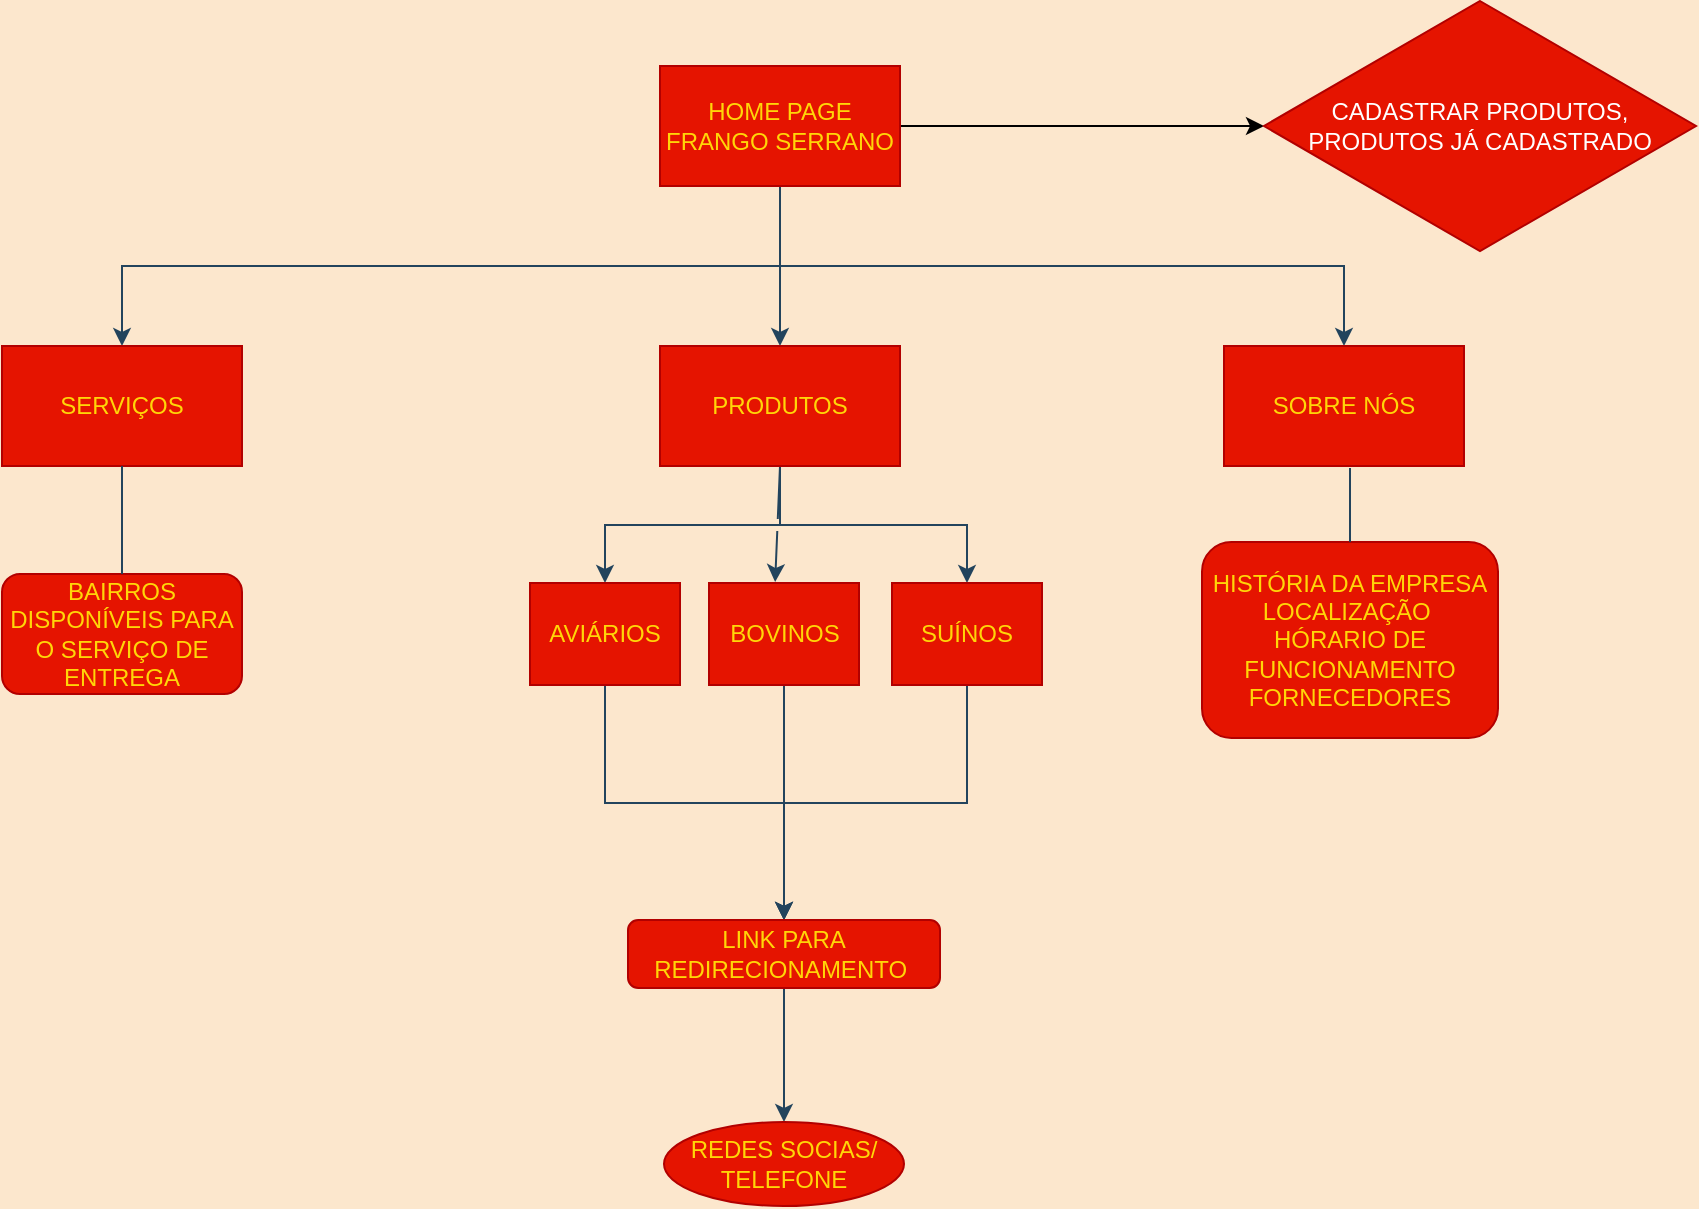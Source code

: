 <mxfile version="20.2.7" type="github"><diagram id="-HUmMel23xpcoHxmp4uh" name="Página-4"><mxGraphModel dx="1038" dy="617" grid="0" gridSize="10" guides="1" tooltips="1" connect="1" arrows="1" fold="1" page="1" pageScale="1" pageWidth="1169" pageHeight="827" background="#FCE7CD" math="0" shadow="0"><root><mxCell id="0"/><mxCell id="1" parent="0"/><mxCell id="0xzV7fThEJctc0XIujdz-1" style="edgeStyle=elbowEdgeStyle;rounded=0;jumpStyle=gap;orthogonalLoop=1;jettySize=auto;elbow=vertical;html=1;entryX=0.5;entryY=0;entryDx=0;entryDy=0;labelBackgroundColor=#FCE7CD;strokeColor=#23445D;" parent="1" source="QnffKCTw5WCzr_MRpf1b-3" target="QnffKCTw5WCzr_MRpf1b-6" edge="1"><mxGeometry relative="1" as="geometry"/></mxCell><mxCell id="0xzV7fThEJctc0XIujdz-3" style="edgeStyle=elbowEdgeStyle;rounded=0;jumpStyle=gap;orthogonalLoop=1;jettySize=auto;elbow=vertical;html=1;exitX=0.5;exitY=1;exitDx=0;exitDy=0;labelBackgroundColor=#FCE7CD;strokeColor=#23445D;" parent="1" source="QnffKCTw5WCzr_MRpf1b-3" target="QnffKCTw5WCzr_MRpf1b-7" edge="1"><mxGeometry relative="1" as="geometry"/></mxCell><mxCell id="0xzV7fThEJctc0XIujdz-4" style="edgeStyle=none;rounded=0;jumpStyle=gap;orthogonalLoop=1;jettySize=auto;html=1;exitX=0.5;exitY=1;exitDx=0;exitDy=0;entryX=0.5;entryY=0;entryDx=0;entryDy=0;elbow=vertical;labelBackgroundColor=#FCE7CD;strokeColor=#23445D;" parent="1" source="QnffKCTw5WCzr_MRpf1b-3" target="QnffKCTw5WCzr_MRpf1b-4" edge="1"><mxGeometry relative="1" as="geometry"/></mxCell><mxCell id="6VNjY1QE3KCqlpiP6bR6-2" value="" style="edgeStyle=orthogonalEdgeStyle;rounded=0;orthogonalLoop=1;jettySize=auto;html=1;" edge="1" parent="1" source="QnffKCTw5WCzr_MRpf1b-3" target="6VNjY1QE3KCqlpiP6bR6-1"><mxGeometry relative="1" as="geometry"/></mxCell><mxCell id="QnffKCTw5WCzr_MRpf1b-3" value="&lt;font color=&quot;#ffd608&quot;&gt;HOME PAGE FRANGO SERRANO&lt;/font&gt;" style="rounded=0;whiteSpace=wrap;html=1;strokeColor=#B20000;strokeWidth=1;fillColor=#e51400;fontColor=#ffffff;" parent="1" vertex="1"><mxGeometry x="408" y="49" width="120" height="60" as="geometry"/></mxCell><mxCell id="0xzV7fThEJctc0XIujdz-20" style="edgeStyle=elbowEdgeStyle;rounded=0;jumpStyle=gap;orthogonalLoop=1;jettySize=auto;elbow=vertical;html=1;exitX=0.5;exitY=1;exitDx=0;exitDy=0;entryX=0.5;entryY=0;entryDx=0;entryDy=0;labelBackgroundColor=#FCE7CD;strokeColor=#23445D;" parent="1" source="QnffKCTw5WCzr_MRpf1b-4" target="0xzV7fThEJctc0XIujdz-12" edge="1"><mxGeometry relative="1" as="geometry"/></mxCell><mxCell id="0xzV7fThEJctc0XIujdz-21" style="edgeStyle=elbowEdgeStyle;rounded=0;jumpStyle=gap;orthogonalLoop=1;jettySize=auto;elbow=vertical;html=1;exitX=0.5;exitY=1;exitDx=0;exitDy=0;labelBackgroundColor=#FCE7CD;strokeColor=#23445D;" parent="1" source="QnffKCTw5WCzr_MRpf1b-4" target="0xzV7fThEJctc0XIujdz-14" edge="1"><mxGeometry relative="1" as="geometry"/></mxCell><mxCell id="0xzV7fThEJctc0XIujdz-23" style="edgeStyle=none;rounded=0;jumpStyle=gap;orthogonalLoop=1;jettySize=auto;html=1;exitX=0.5;exitY=1;exitDx=0;exitDy=0;entryX=0.441;entryY=-0.01;entryDx=0;entryDy=0;entryPerimeter=0;elbow=vertical;labelBackgroundColor=#FCE7CD;strokeColor=#23445D;" parent="1" source="QnffKCTw5WCzr_MRpf1b-4" target="0xzV7fThEJctc0XIujdz-13" edge="1"><mxGeometry relative="1" as="geometry"/></mxCell><mxCell id="QnffKCTw5WCzr_MRpf1b-4" value="&lt;font color=&quot;#ffd608&quot;&gt;PRODUTOS&lt;/font&gt;" style="rounded=0;whiteSpace=wrap;html=1;strokeColor=#B20000;strokeWidth=1;fillColor=#e51400;fontColor=#ffffff;" parent="1" vertex="1"><mxGeometry x="408" y="189" width="120" height="60" as="geometry"/></mxCell><mxCell id="QnffKCTw5WCzr_MRpf1b-6" value="&lt;font color=&quot;#ffd608&quot;&gt;SERVIÇOS&lt;/font&gt;" style="rounded=0;whiteSpace=wrap;html=1;strokeColor=#B20000;strokeWidth=1;fillColor=#e51400;fontColor=#ffffff;" parent="1" vertex="1"><mxGeometry x="79" y="189" width="120" height="60" as="geometry"/></mxCell><mxCell id="QnffKCTw5WCzr_MRpf1b-7" value="&lt;font color=&quot;#ffd608&quot;&gt;SOBRE NÓS&lt;/font&gt;" style="rounded=0;whiteSpace=wrap;html=1;strokeColor=#B20000;strokeWidth=1;fillColor=#e51400;fontColor=#ffffff;" parent="1" vertex="1"><mxGeometry x="690" y="189" width="120" height="60" as="geometry"/></mxCell><mxCell id="0xzV7fThEJctc0XIujdz-7" value="&lt;font color=&quot;#ffd608&quot;&gt;BAIRROS DISPONÍVEIS PARA O SERVIÇO DE ENTREGA&lt;/font&gt;" style="rounded=1;whiteSpace=wrap;html=1;strokeColor=#B20000;strokeWidth=1;fillColor=#e51400;fontColor=#ffffff;" parent="1" vertex="1"><mxGeometry x="79" y="303" width="120" height="60" as="geometry"/></mxCell><mxCell id="0xzV7fThEJctc0XIujdz-9" value="" style="endArrow=none;html=1;rounded=0;elbow=vertical;jumpStyle=gap;exitX=0.5;exitY=0;exitDx=0;exitDy=0;entryX=0.5;entryY=1;entryDx=0;entryDy=0;labelBackgroundColor=#FCE7CD;strokeColor=#23445D;" parent="1" source="0xzV7fThEJctc0XIujdz-7" target="QnffKCTw5WCzr_MRpf1b-6" edge="1"><mxGeometry width="50" height="50" relative="1" as="geometry"><mxPoint x="215" y="299" as="sourcePoint"/><mxPoint x="261" y="247" as="targetPoint"/></mxGeometry></mxCell><mxCell id="n3jZjwb1sbhtCN2aumiD-15" style="edgeStyle=elbowEdgeStyle;rounded=0;jumpStyle=gap;orthogonalLoop=1;jettySize=auto;elbow=vertical;html=1;exitX=0.5;exitY=1;exitDx=0;exitDy=0;fontFamily=Helvetica;fontSize=12;labelBackgroundColor=#FCE7CD;strokeColor=#23445D;" parent="1" source="0xzV7fThEJctc0XIujdz-12" target="n3jZjwb1sbhtCN2aumiD-13" edge="1"><mxGeometry relative="1" as="geometry"/></mxCell><mxCell id="0xzV7fThEJctc0XIujdz-12" value="&lt;font color=&quot;#ffd608&quot;&gt;AVIÁRIOS&lt;/font&gt;" style="rounded=0;whiteSpace=wrap;html=1;strokeColor=#B20000;strokeWidth=1;fillColor=#e51400;fontColor=#ffffff;" parent="1" vertex="1"><mxGeometry x="343" y="307.5" width="75" height="51" as="geometry"/></mxCell><mxCell id="n3jZjwb1sbhtCN2aumiD-17" style="edgeStyle=elbowEdgeStyle;rounded=0;jumpStyle=gap;orthogonalLoop=1;jettySize=auto;elbow=vertical;html=1;exitX=0.5;exitY=1;exitDx=0;exitDy=0;entryX=0.5;entryY=0;entryDx=0;entryDy=0;fontFamily=Helvetica;fontSize=12;labelBackgroundColor=#FCE7CD;strokeColor=#23445D;" parent="1" source="0xzV7fThEJctc0XIujdz-13" target="n3jZjwb1sbhtCN2aumiD-13" edge="1"><mxGeometry relative="1" as="geometry"/></mxCell><mxCell id="0xzV7fThEJctc0XIujdz-13" value="&lt;font color=&quot;#ffd608&quot;&gt;BOVINOS&lt;/font&gt;" style="rounded=0;whiteSpace=wrap;html=1;strokeColor=#B20000;strokeWidth=1;fillColor=#e51400;fontColor=#ffffff;" parent="1" vertex="1"><mxGeometry x="432.5" y="307.5" width="75" height="51" as="geometry"/></mxCell><mxCell id="n3jZjwb1sbhtCN2aumiD-16" style="edgeStyle=elbowEdgeStyle;rounded=0;jumpStyle=gap;orthogonalLoop=1;jettySize=auto;elbow=vertical;html=1;exitX=0.5;exitY=1;exitDx=0;exitDy=0;fontFamily=Helvetica;fontSize=12;labelBackgroundColor=#FCE7CD;strokeColor=#23445D;" parent="1" source="0xzV7fThEJctc0XIujdz-14" target="n3jZjwb1sbhtCN2aumiD-13" edge="1"><mxGeometry relative="1" as="geometry"/></mxCell><mxCell id="0xzV7fThEJctc0XIujdz-14" value="&lt;font color=&quot;#ffd608&quot;&gt;SUÍNOS&lt;/font&gt;" style="rounded=0;whiteSpace=wrap;html=1;strokeColor=#B20000;strokeWidth=1;fillColor=#e51400;fontColor=#ffffff;" parent="1" vertex="1"><mxGeometry x="524" y="307.5" width="75" height="51" as="geometry"/></mxCell><mxCell id="0xzV7fThEJctc0XIujdz-15" style="edgeStyle=none;rounded=0;jumpStyle=gap;orthogonalLoop=1;jettySize=auto;html=1;exitX=1;exitY=1;exitDx=0;exitDy=0;elbow=vertical;labelBackgroundColor=#FCE7CD;strokeColor=#23445D;" parent="1" source="0xzV7fThEJctc0XIujdz-12" target="0xzV7fThEJctc0XIujdz-12" edge="1"><mxGeometry relative="1" as="geometry"/></mxCell><mxCell id="n3jZjwb1sbhtCN2aumiD-5" value="&lt;font color=&quot;#ffd608&quot;&gt;HISTÓRIA DA EMPRESA&lt;br&gt;LOCALIZAÇÃO&amp;nbsp;&lt;br&gt;HÓRARIO DE FUNCIONAMENTO&lt;br&gt;FORNECEDORES&lt;br&gt;&lt;/font&gt;" style="rounded=1;whiteSpace=wrap;html=1;strokeColor=#B20000;strokeWidth=1;fillColor=#e51400;fontColor=#ffffff;" parent="1" vertex="1"><mxGeometry x="679" y="287" width="148" height="98" as="geometry"/></mxCell><mxCell id="n3jZjwb1sbhtCN2aumiD-6" value="" style="endArrow=none;html=1;rounded=0;elbow=vertical;jumpStyle=gap;exitX=0.5;exitY=0;exitDx=0;exitDy=0;labelBackgroundColor=#FCE7CD;strokeColor=#23445D;" parent="1" source="n3jZjwb1sbhtCN2aumiD-5" edge="1"><mxGeometry width="50" height="50" relative="1" as="geometry"><mxPoint x="753" y="301" as="sourcePoint"/><mxPoint x="753" y="250" as="targetPoint"/></mxGeometry></mxCell><mxCell id="n3jZjwb1sbhtCN2aumiD-19" value="" style="edgeStyle=elbowEdgeStyle;rounded=0;jumpStyle=gap;orthogonalLoop=1;jettySize=auto;elbow=vertical;html=1;fontFamily=Helvetica;fontSize=12;labelBackgroundColor=#FCE7CD;strokeColor=#23445D;" parent="1" source="n3jZjwb1sbhtCN2aumiD-13" target="n3jZjwb1sbhtCN2aumiD-18" edge="1"><mxGeometry relative="1" as="geometry"/></mxCell><mxCell id="n3jZjwb1sbhtCN2aumiD-13" value="&lt;font color=&quot;#ffd608&quot;&gt;LINK PARA REDIRECIONAMENTO&amp;nbsp;&lt;/font&gt;" style="rounded=1;whiteSpace=wrap;html=1;fontFamily=Helvetica;fontSize=12;fontColor=#ffffff;strokeColor=#B20000;strokeWidth=1;fillColor=#e51400;" parent="1" vertex="1"><mxGeometry x="392" y="476" width="156" height="34" as="geometry"/></mxCell><mxCell id="n3jZjwb1sbhtCN2aumiD-18" value="&lt;font color=&quot;#ffd608&quot;&gt;REDES SOCIAS/ TELEFONE&lt;/font&gt;" style="ellipse;whiteSpace=wrap;html=1;strokeColor=#B20000;rounded=1;strokeWidth=1;fillColor=#e51400;fontColor=#ffffff;" parent="1" vertex="1"><mxGeometry x="410" y="577" width="120" height="42" as="geometry"/></mxCell><mxCell id="6VNjY1QE3KCqlpiP6bR6-1" value="CADASTRAR PRODUTOS, PRODUTOS JÁ CADASTRADO" style="rhombus;whiteSpace=wrap;html=1;fillColor=#e51400;strokeColor=#B20000;fontColor=#ffffff;rounded=0;strokeWidth=1;" vertex="1" parent="1"><mxGeometry x="710" y="16.5" width="216" height="125" as="geometry"/></mxCell></root></mxGraphModel></diagram></mxfile>